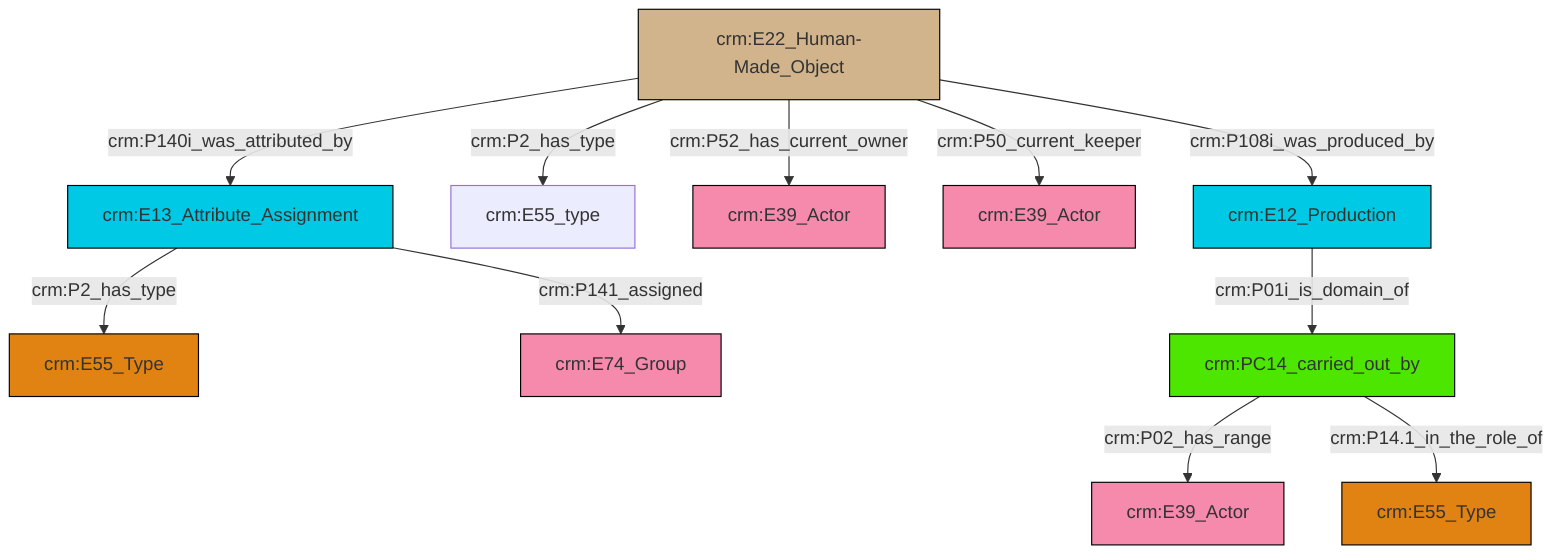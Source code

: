 graph TD
classDef Literal fill:#f2f2f2,stroke:#000000;
classDef CRM_Entity fill:#FFFFFF,stroke:#000000;
classDef Temporal_Entity fill:#00C9E6, stroke:#000000;
classDef Type fill:#E18312, stroke:#000000;
classDef Time-Span fill:#2C9C91, stroke:#000000;
classDef Appellation fill:#FFEB7F, stroke:#000000;
classDef Place fill:#008836, stroke:#000000;
classDef Persistent_Item fill:#B266B2, stroke:#000000;
classDef Conceptual_Object fill:#FFD700, stroke:#000000;
classDef Physical_Thing fill:#D2B48C, stroke:#000000;
classDef Actor fill:#f58aad, stroke:#000000;
classDef PC_Classes fill:#4ce600, stroke:#000000;
classDef Multi fill:#cccccc,stroke:#000000;

2["crm:E13_Attribute_Assignment"]:::Temporal_Entity -->|crm:P2_has_type| 3["crm:E55_Type"]:::Type
4["crm:E22_Human-Made_Object"]:::Physical_Thing -->|crm:P140i_was_attributed_by| 2["crm:E13_Attribute_Assignment"]:::Temporal_Entity
5["crm:PC14_carried_out_by"]:::PC_Classes -->|crm:P02_has_range| 0["crm:E39_Actor"]:::Actor
5["crm:PC14_carried_out_by"]:::PC_Classes -->|crm:P14.1_in_the_role_of| 12["crm:E55_Type"]:::Type
4["crm:E22_Human-Made_Object"]:::Physical_Thing -->|crm:P2_has_type| 10["crm:E55_type"]:::Default
4["crm:E22_Human-Made_Object"]:::Physical_Thing -->|crm:P52_has_current_owner| 13["crm:E39_Actor"]:::Actor
4["crm:E22_Human-Made_Object"]:::Physical_Thing -->|crm:P50_current_keeper| 8["crm:E39_Actor"]:::Actor
20["crm:E12_Production"]:::Temporal_Entity -->|crm:P01i_is_domain_of| 5["crm:PC14_carried_out_by"]:::PC_Classes
2["crm:E13_Attribute_Assignment"]:::Temporal_Entity -->|crm:P141_assigned| 14["crm:E74_Group"]:::Actor
4["crm:E22_Human-Made_Object"]:::Physical_Thing -->|crm:P108i_was_produced_by| 20["crm:E12_Production"]:::Temporal_Entity